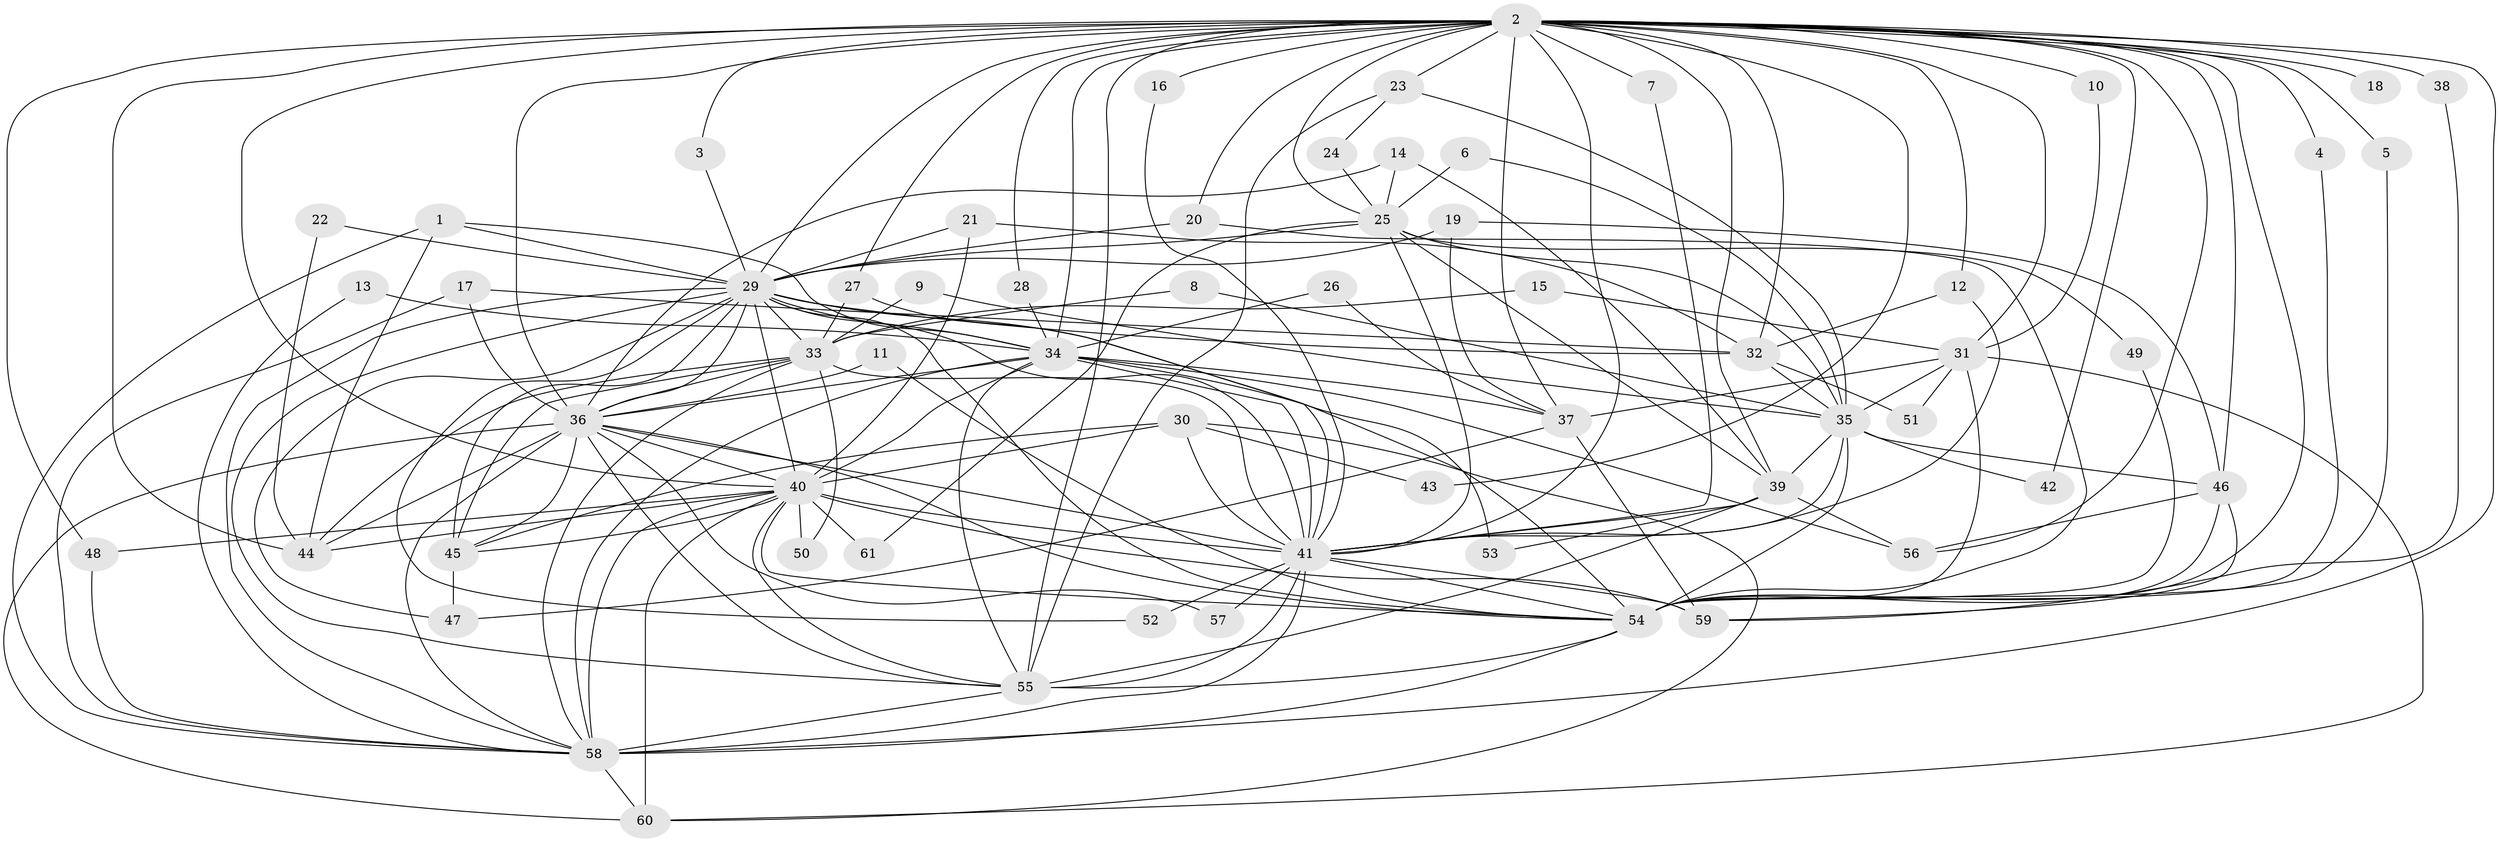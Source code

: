 // original degree distribution, {25: 0.008264462809917356, 26: 0.01652892561983471, 21: 0.008264462809917356, 19: 0.008264462809917356, 14: 0.008264462809917356, 18: 0.008264462809917356, 17: 0.01652892561983471, 23: 0.008264462809917356, 4: 0.09090909090909091, 8: 0.024793388429752067, 10: 0.008264462809917356, 11: 0.008264462809917356, 3: 0.1487603305785124, 6: 0.03305785123966942, 2: 0.5867768595041323, 12: 0.008264462809917356, 7: 0.008264462809917356}
// Generated by graph-tools (version 1.1) at 2025/25/03/09/25 03:25:50]
// undirected, 61 vertices, 174 edges
graph export_dot {
graph [start="1"]
  node [color=gray90,style=filled];
  1;
  2;
  3;
  4;
  5;
  6;
  7;
  8;
  9;
  10;
  11;
  12;
  13;
  14;
  15;
  16;
  17;
  18;
  19;
  20;
  21;
  22;
  23;
  24;
  25;
  26;
  27;
  28;
  29;
  30;
  31;
  32;
  33;
  34;
  35;
  36;
  37;
  38;
  39;
  40;
  41;
  42;
  43;
  44;
  45;
  46;
  47;
  48;
  49;
  50;
  51;
  52;
  53;
  54;
  55;
  56;
  57;
  58;
  59;
  60;
  61;
  1 -- 29 [weight=1.0];
  1 -- 34 [weight=1.0];
  1 -- 44 [weight=1.0];
  1 -- 58 [weight=1.0];
  2 -- 3 [weight=1.0];
  2 -- 4 [weight=1.0];
  2 -- 5 [weight=1.0];
  2 -- 7 [weight=1.0];
  2 -- 10 [weight=1.0];
  2 -- 12 [weight=1.0];
  2 -- 16 [weight=1.0];
  2 -- 18 [weight=2.0];
  2 -- 20 [weight=1.0];
  2 -- 23 [weight=1.0];
  2 -- 25 [weight=2.0];
  2 -- 27 [weight=1.0];
  2 -- 28 [weight=1.0];
  2 -- 29 [weight=2.0];
  2 -- 31 [weight=2.0];
  2 -- 32 [weight=1.0];
  2 -- 34 [weight=3.0];
  2 -- 36 [weight=3.0];
  2 -- 37 [weight=2.0];
  2 -- 38 [weight=1.0];
  2 -- 39 [weight=1.0];
  2 -- 40 [weight=3.0];
  2 -- 41 [weight=2.0];
  2 -- 42 [weight=1.0];
  2 -- 43 [weight=1.0];
  2 -- 44 [weight=1.0];
  2 -- 46 [weight=1.0];
  2 -- 48 [weight=1.0];
  2 -- 54 [weight=2.0];
  2 -- 55 [weight=3.0];
  2 -- 56 [weight=1.0];
  2 -- 58 [weight=3.0];
  3 -- 29 [weight=1.0];
  4 -- 54 [weight=1.0];
  5 -- 54 [weight=1.0];
  6 -- 25 [weight=1.0];
  6 -- 35 [weight=1.0];
  7 -- 41 [weight=1.0];
  8 -- 33 [weight=1.0];
  8 -- 35 [weight=1.0];
  9 -- 33 [weight=1.0];
  9 -- 35 [weight=1.0];
  10 -- 31 [weight=1.0];
  11 -- 36 [weight=1.0];
  11 -- 54 [weight=1.0];
  12 -- 32 [weight=1.0];
  12 -- 41 [weight=1.0];
  13 -- 34 [weight=1.0];
  13 -- 58 [weight=1.0];
  14 -- 25 [weight=1.0];
  14 -- 36 [weight=1.0];
  14 -- 39 [weight=1.0];
  15 -- 31 [weight=1.0];
  15 -- 33 [weight=1.0];
  16 -- 41 [weight=1.0];
  17 -- 32 [weight=1.0];
  17 -- 36 [weight=1.0];
  17 -- 58 [weight=1.0];
  19 -- 29 [weight=1.0];
  19 -- 37 [weight=2.0];
  19 -- 46 [weight=1.0];
  20 -- 29 [weight=1.0];
  20 -- 54 [weight=1.0];
  21 -- 29 [weight=1.0];
  21 -- 32 [weight=1.0];
  21 -- 40 [weight=1.0];
  22 -- 29 [weight=1.0];
  22 -- 44 [weight=1.0];
  23 -- 24 [weight=1.0];
  23 -- 35 [weight=1.0];
  23 -- 55 [weight=1.0];
  24 -- 25 [weight=1.0];
  25 -- 29 [weight=1.0];
  25 -- 35 [weight=1.0];
  25 -- 39 [weight=1.0];
  25 -- 41 [weight=1.0];
  25 -- 49 [weight=1.0];
  25 -- 61 [weight=1.0];
  26 -- 34 [weight=1.0];
  26 -- 37 [weight=1.0];
  27 -- 33 [weight=1.0];
  27 -- 41 [weight=1.0];
  28 -- 34 [weight=2.0];
  29 -- 32 [weight=2.0];
  29 -- 33 [weight=1.0];
  29 -- 34 [weight=1.0];
  29 -- 36 [weight=1.0];
  29 -- 40 [weight=2.0];
  29 -- 41 [weight=2.0];
  29 -- 45 [weight=1.0];
  29 -- 47 [weight=1.0];
  29 -- 52 [weight=1.0];
  29 -- 53 [weight=1.0];
  29 -- 54 [weight=1.0];
  29 -- 55 [weight=2.0];
  29 -- 58 [weight=1.0];
  30 -- 40 [weight=2.0];
  30 -- 41 [weight=2.0];
  30 -- 43 [weight=1.0];
  30 -- 45 [weight=1.0];
  30 -- 60 [weight=1.0];
  31 -- 35 [weight=1.0];
  31 -- 37 [weight=1.0];
  31 -- 51 [weight=1.0];
  31 -- 54 [weight=1.0];
  31 -- 60 [weight=1.0];
  32 -- 35 [weight=1.0];
  32 -- 51 [weight=1.0];
  33 -- 36 [weight=2.0];
  33 -- 41 [weight=2.0];
  33 -- 44 [weight=1.0];
  33 -- 45 [weight=1.0];
  33 -- 50 [weight=1.0];
  33 -- 58 [weight=1.0];
  34 -- 36 [weight=1.0];
  34 -- 37 [weight=2.0];
  34 -- 40 [weight=1.0];
  34 -- 41 [weight=1.0];
  34 -- 54 [weight=1.0];
  34 -- 55 [weight=1.0];
  34 -- 56 [weight=1.0];
  34 -- 58 [weight=1.0];
  35 -- 39 [weight=1.0];
  35 -- 41 [weight=1.0];
  35 -- 42 [weight=1.0];
  35 -- 46 [weight=1.0];
  35 -- 54 [weight=1.0];
  36 -- 40 [weight=1.0];
  36 -- 41 [weight=1.0];
  36 -- 44 [weight=1.0];
  36 -- 45 [weight=1.0];
  36 -- 54 [weight=1.0];
  36 -- 55 [weight=1.0];
  36 -- 57 [weight=1.0];
  36 -- 58 [weight=1.0];
  36 -- 60 [weight=1.0];
  37 -- 47 [weight=1.0];
  37 -- 59 [weight=1.0];
  38 -- 59 [weight=1.0];
  39 -- 41 [weight=1.0];
  39 -- 53 [weight=1.0];
  39 -- 55 [weight=1.0];
  39 -- 56 [weight=1.0];
  40 -- 41 [weight=1.0];
  40 -- 44 [weight=1.0];
  40 -- 45 [weight=2.0];
  40 -- 48 [weight=1.0];
  40 -- 50 [weight=1.0];
  40 -- 54 [weight=1.0];
  40 -- 55 [weight=1.0];
  40 -- 58 [weight=2.0];
  40 -- 59 [weight=2.0];
  40 -- 60 [weight=1.0];
  40 -- 61 [weight=1.0];
  41 -- 52 [weight=1.0];
  41 -- 54 [weight=1.0];
  41 -- 55 [weight=1.0];
  41 -- 57 [weight=1.0];
  41 -- 58 [weight=1.0];
  41 -- 59 [weight=1.0];
  45 -- 47 [weight=1.0];
  46 -- 54 [weight=1.0];
  46 -- 56 [weight=1.0];
  46 -- 59 [weight=1.0];
  48 -- 58 [weight=1.0];
  49 -- 54 [weight=1.0];
  54 -- 55 [weight=2.0];
  54 -- 58 [weight=1.0];
  55 -- 58 [weight=1.0];
  58 -- 60 [weight=1.0];
}
